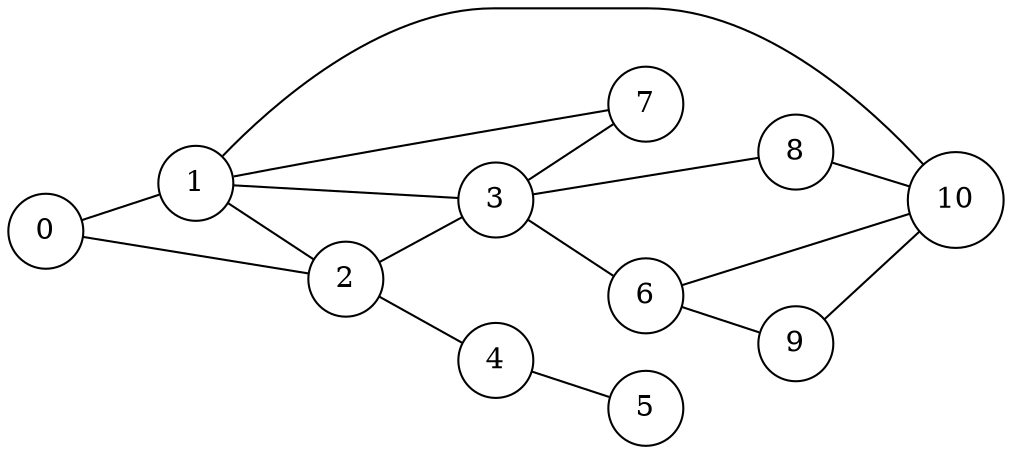 graph G {
  rankdir=LR;
  node [shape=circle];
 0 
 0 -- 1 
 0 -- 2 
 1 
 1 -- 2 
 1 -- 3 
 1 -- 7 
 1 -- 10 
 2 
 2 -- 4 
 2 -- 3 
 3 
 3 -- 6 
 3 -- 8 
 3 -- 7 
 4 
 4 -- 5 
 5 
 6 
 6 -- 9 
 6 -- 10 
 7 
 8 
 8 -- 10 
 9 
 9 -- 10 
 10 
 }
